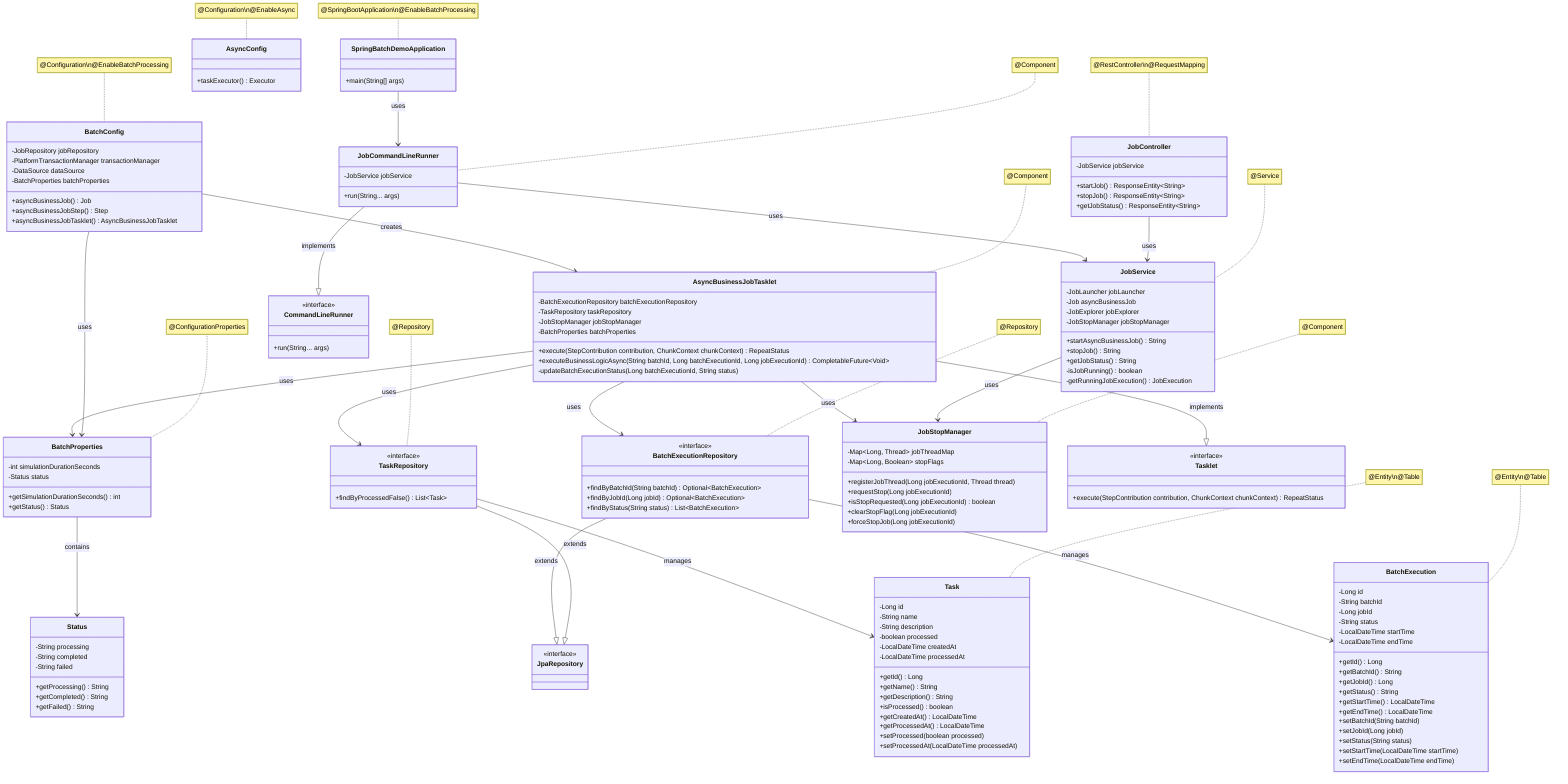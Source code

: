 classDiagram
    %% 应用启动类
    class SpringBatchDemoApplication {
        +main(String[] args)
    }

    %% 配置类
    class BatchConfig {
        -JobRepository jobRepository
        -PlatformTransactionManager transactionManager
        -DataSource dataSource
        -BatchProperties batchProperties
        +asyncBusinessJob() Job
        +asyncBusinessJobStep() Step
        +asyncBusinessJobTasklet() AsyncBusinessJobTasklet
    }

    class AsyncConfig {
        +taskExecutor() Executor
    }

    class BatchProperties {
        -int simulationDurationSeconds
        -Status status
        +getSimulationDurationSeconds() int
        +getStatus() Status
    }

    class Status {
        -String processing
        -String completed
        -String failed
        +getProcessing() String
        +getCompleted() String
        +getFailed() String
    }

    %% 模型类
    class Task {
        -Long id
        -String name
        -String description
        -boolean processed
        -LocalDateTime createdAt
        -LocalDateTime processedAt
        +getId() Long
        +getName() String
        +getDescription() String
        +isProcessed() boolean
        +getCreatedAt() LocalDateTime
        +getProcessedAt() LocalDateTime
        +setProcessed(boolean processed)
        +setProcessedAt(LocalDateTime processedAt)
    }

    class BatchExecution {
        -Long id
        -String batchId
        -Long jobId
        -String status
        -LocalDateTime startTime
        -LocalDateTime endTime
        +getId() Long
        +getBatchId() String
        +getJobId() Long
        +getStatus() String
        +getStartTime() LocalDateTime
        +getEndTime() LocalDateTime
        +setBatchId(String batchId)
        +setJobId(Long jobId)
        +setStatus(String status)
        +setStartTime(LocalDateTime startTime)
        +setEndTime(LocalDateTime endTime)
    }

    %% 仓库接口
    class TaskRepository {
        <<interface>>
        +findByProcessedFalse() List~Task~
    }

    class BatchExecutionRepository {
        <<interface>>
        +findByBatchId(String batchId) Optional~BatchExecution~
        +findByJobId(Long jobId) Optional~BatchExecution~
        +findByStatus(String status) List~BatchExecution~
    }

    %% 控制器
    class JobController {
        -JobService jobService
        +startJob() ResponseEntity~String~
        +stopJob() ResponseEntity~String~
        +getJobStatus() ResponseEntity~String~
    }

    %% 服务类
    class JobService {
        -JobLauncher jobLauncher
        -Job asyncBusinessJob
        -JobExplorer jobExplorer
        -JobStopManager jobStopManager
        +startAsyncBusinessJob() String
        +stopJob() String
        +getJobStatus() String
        -isJobRunning() boolean
        -getRunningJobExecution() JobExecution
    }

    class JobStopManager {
        -Map~Long, Thread~ jobThreadMap
        -Map~Long, Boolean~ stopFlags
        +registerJobThread(Long jobExecutionId, Thread thread)
        +requestStop(Long jobExecutionId)
        +isStopRequested(Long jobExecutionId) boolean
        +clearStopFlag(Long jobExecutionId)
        +forceStopJob(Long jobExecutionId)
    }

    %% 任务类
    class AsyncBusinessJobTasklet {
        -BatchExecutionRepository batchExecutionRepository
        -TaskRepository taskRepository
        -JobStopManager jobStopManager
        -BatchProperties batchProperties
        +execute(StepContribution contribution, ChunkContext chunkContext) RepeatStatus
        +executeBusinessLogicAsync(String batchId, Long batchExecutionId, Long jobExecutionId) CompletableFuture~Void~
        -updateBatchExecutionStatus(Long batchExecutionId, String status)
    }

    %% 命令行运行器
    class JobCommandLineRunner {
        -JobService jobService
        +run(String... args)
    }

    %% Spring框架接口
    class JpaRepository {
        <<interface>>
    }

    class Tasklet {
        <<interface>>
        +execute(StepContribution contribution, ChunkContext chunkContext) RepeatStatus
    }

    class CommandLineRunner {
        <<interface>>
        +run(String... args)
    }

    %% 关系定义
    SpringBatchDemoApplication --> JobCommandLineRunner : uses
    
    BatchConfig --> AsyncBusinessJobTasklet : creates
    BatchConfig --> BatchProperties : uses
    
    BatchProperties --> Status : contains
    
    TaskRepository --|> JpaRepository : extends
    BatchExecutionRepository --|> JpaRepository : extends
    
    TaskRepository --> Task : manages
    BatchExecutionRepository --> BatchExecution : manages
    
    JobController --> JobService : uses
    
    JobService --> JobStopManager : uses
    
    AsyncBusinessJobTasklet --|> Tasklet : implements
    AsyncBusinessJobTasklet --> BatchExecutionRepository : uses
    AsyncBusinessJobTasklet --> TaskRepository : uses
    AsyncBusinessJobTasklet --> JobStopManager : uses
    AsyncBusinessJobTasklet --> BatchProperties : uses
    
    JobCommandLineRunner --|> CommandLineRunner : implements
    JobCommandLineRunner --> JobService : uses

    %% 注解说明
    note for SpringBatchDemoApplication "@SpringBootApplication\n@EnableBatchProcessing"
    note for BatchConfig "@Configuration\n@EnableBatchProcessing"
    note for AsyncConfig "@Configuration\n@EnableAsync"
    note for BatchProperties "@ConfigurationProperties"
    note for Task "@Entity\n@Table"
    note for BatchExecution "@Entity\n@Table"
    note for TaskRepository "@Repository"
    note for BatchExecutionRepository "@Repository"
    note for JobController "@RestController\n@RequestMapping"
    note for JobService "@Service"
    note for JobStopManager "@Component"
    note for AsyncBusinessJobTasklet "@Component"
    note for JobCommandLineRunner "@Component"